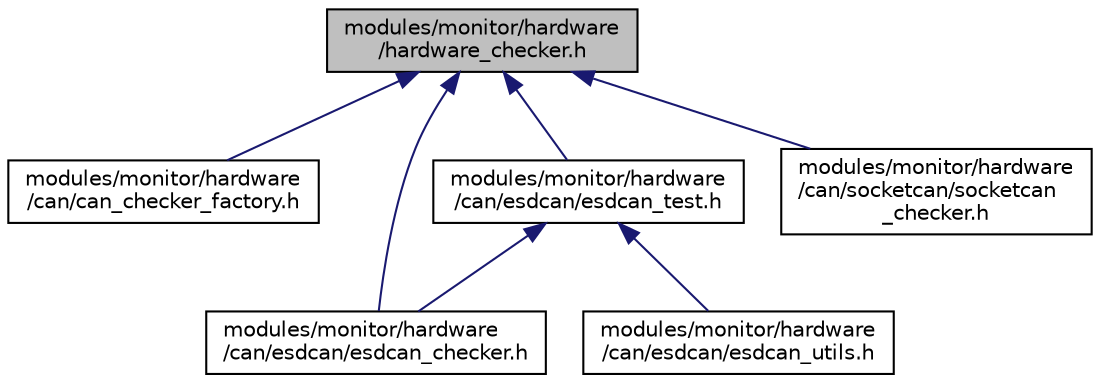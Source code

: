 digraph "modules/monitor/hardware/hardware_checker.h"
{
  edge [fontname="Helvetica",fontsize="10",labelfontname="Helvetica",labelfontsize="10"];
  node [fontname="Helvetica",fontsize="10",shape=record];
  Node1 [label="modules/monitor/hardware\l/hardware_checker.h",height=0.2,width=0.4,color="black", fillcolor="grey75", style="filled" fontcolor="black"];
  Node1 -> Node2 [dir="back",color="midnightblue",fontsize="10",style="solid",fontname="Helvetica"];
  Node2 [label="modules/monitor/hardware\l/can/can_checker_factory.h",height=0.2,width=0.4,color="black", fillcolor="white", style="filled",URL="$can__checker__factory_8h.html"];
  Node1 -> Node3 [dir="back",color="midnightblue",fontsize="10",style="solid",fontname="Helvetica"];
  Node3 [label="modules/monitor/hardware\l/can/esdcan/esdcan_test.h",height=0.2,width=0.4,color="black", fillcolor="white", style="filled",URL="$esdcan__test_8h.html"];
  Node3 -> Node4 [dir="back",color="midnightblue",fontsize="10",style="solid",fontname="Helvetica"];
  Node4 [label="modules/monitor/hardware\l/can/esdcan/esdcan_checker.h",height=0.2,width=0.4,color="black", fillcolor="white", style="filled",URL="$esdcan__checker_8h.html"];
  Node3 -> Node5 [dir="back",color="midnightblue",fontsize="10",style="solid",fontname="Helvetica"];
  Node5 [label="modules/monitor/hardware\l/can/esdcan/esdcan_utils.h",height=0.2,width=0.4,color="black", fillcolor="white", style="filled",URL="$esdcan__utils_8h.html"];
  Node1 -> Node4 [dir="back",color="midnightblue",fontsize="10",style="solid",fontname="Helvetica"];
  Node1 -> Node6 [dir="back",color="midnightblue",fontsize="10",style="solid",fontname="Helvetica"];
  Node6 [label="modules/monitor/hardware\l/can/socketcan/socketcan\l_checker.h",height=0.2,width=0.4,color="black", fillcolor="white", style="filled",URL="$socketcan__checker_8h.html"];
}
